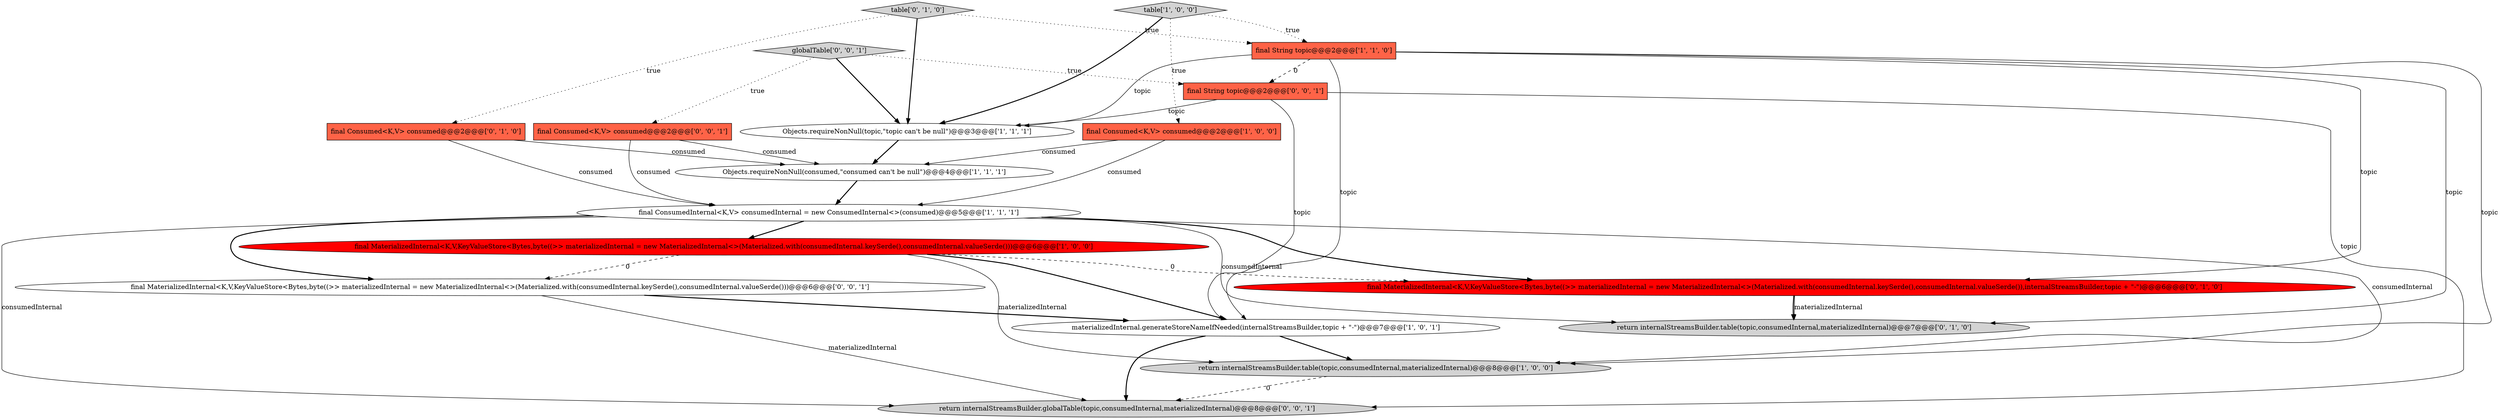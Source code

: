 digraph {
11 [style = filled, label = "return internalStreamsBuilder.table(topic,consumedInternal,materializedInternal)@@@7@@@['0', '1', '0']", fillcolor = lightgray, shape = ellipse image = "AAA0AAABBB2BBB"];
3 [style = filled, label = "Objects.requireNonNull(topic,\"topic can't be null\")@@@3@@@['1', '1', '1']", fillcolor = white, shape = ellipse image = "AAA0AAABBB1BBB"];
9 [style = filled, label = "table['0', '1', '0']", fillcolor = lightgray, shape = diamond image = "AAA0AAABBB2BBB"];
10 [style = filled, label = "final Consumed<K,V> consumed@@@2@@@['0', '1', '0']", fillcolor = tomato, shape = box image = "AAA0AAABBB2BBB"];
13 [style = filled, label = "final Consumed<K,V> consumed@@@2@@@['0', '0', '1']", fillcolor = tomato, shape = box image = "AAA0AAABBB3BBB"];
4 [style = filled, label = "final ConsumedInternal<K,V> consumedInternal = new ConsumedInternal<>(consumed)@@@5@@@['1', '1', '1']", fillcolor = white, shape = ellipse image = "AAA0AAABBB1BBB"];
2 [style = filled, label = "return internalStreamsBuilder.table(topic,consumedInternal,materializedInternal)@@@8@@@['1', '0', '0']", fillcolor = lightgray, shape = ellipse image = "AAA0AAABBB1BBB"];
7 [style = filled, label = "Objects.requireNonNull(consumed,\"consumed can't be null\")@@@4@@@['1', '1', '1']", fillcolor = white, shape = ellipse image = "AAA0AAABBB1BBB"];
6 [style = filled, label = "final String topic@@@2@@@['1', '1', '0']", fillcolor = tomato, shape = box image = "AAA0AAABBB1BBB"];
16 [style = filled, label = "globalTable['0', '0', '1']", fillcolor = lightgray, shape = diamond image = "AAA0AAABBB3BBB"];
15 [style = filled, label = "final String topic@@@2@@@['0', '0', '1']", fillcolor = tomato, shape = box image = "AAA0AAABBB3BBB"];
1 [style = filled, label = "table['1', '0', '0']", fillcolor = lightgray, shape = diamond image = "AAA0AAABBB1BBB"];
8 [style = filled, label = "materializedInternal.generateStoreNameIfNeeded(internalStreamsBuilder,topic + \"-\")@@@7@@@['1', '0', '1']", fillcolor = white, shape = ellipse image = "AAA0AAABBB1BBB"];
0 [style = filled, label = "final MaterializedInternal<K,V,KeyValueStore<Bytes,byte((>> materializedInternal = new MaterializedInternal<>(Materialized.with(consumedInternal.keySerde(),consumedInternal.valueSerde()))@@@6@@@['1', '0', '0']", fillcolor = red, shape = ellipse image = "AAA1AAABBB1BBB"];
17 [style = filled, label = "final MaterializedInternal<K,V,KeyValueStore<Bytes,byte((>> materializedInternal = new MaterializedInternal<>(Materialized.with(consumedInternal.keySerde(),consumedInternal.valueSerde()))@@@6@@@['0', '0', '1']", fillcolor = white, shape = ellipse image = "AAA0AAABBB3BBB"];
14 [style = filled, label = "return internalStreamsBuilder.globalTable(topic,consumedInternal,materializedInternal)@@@8@@@['0', '0', '1']", fillcolor = lightgray, shape = ellipse image = "AAA0AAABBB3BBB"];
12 [style = filled, label = "final MaterializedInternal<K,V,KeyValueStore<Bytes,byte((>> materializedInternal = new MaterializedInternal<>(Materialized.with(consumedInternal.keySerde(),consumedInternal.valueSerde()),internalStreamsBuilder,topic + \"-\")@@@6@@@['0', '1', '0']", fillcolor = red, shape = ellipse image = "AAA1AAABBB2BBB"];
5 [style = filled, label = "final Consumed<K,V> consumed@@@2@@@['1', '0', '0']", fillcolor = tomato, shape = box image = "AAA0AAABBB1BBB"];
17->8 [style = bold, label=""];
16->3 [style = bold, label=""];
15->8 [style = solid, label="topic"];
6->2 [style = solid, label="topic"];
4->17 [style = bold, label=""];
16->13 [style = dotted, label="true"];
5->7 [style = solid, label="consumed"];
13->7 [style = solid, label="consumed"];
12->11 [style = bold, label=""];
1->3 [style = bold, label=""];
8->14 [style = bold, label=""];
13->4 [style = solid, label="consumed"];
4->11 [style = solid, label="consumedInternal"];
12->11 [style = solid, label="materializedInternal"];
7->4 [style = bold, label=""];
0->12 [style = dashed, label="0"];
9->6 [style = dotted, label="true"];
0->17 [style = dashed, label="0"];
17->14 [style = solid, label="materializedInternal"];
0->2 [style = solid, label="materializedInternal"];
4->0 [style = bold, label=""];
4->14 [style = solid, label="consumedInternal"];
4->2 [style = solid, label="consumedInternal"];
6->8 [style = solid, label="topic"];
15->3 [style = solid, label="topic"];
2->14 [style = dashed, label="0"];
6->12 [style = solid, label="topic"];
3->7 [style = bold, label=""];
8->2 [style = bold, label=""];
6->15 [style = dashed, label="0"];
10->7 [style = solid, label="consumed"];
6->11 [style = solid, label="topic"];
6->3 [style = solid, label="topic"];
0->8 [style = bold, label=""];
5->4 [style = solid, label="consumed"];
4->12 [style = bold, label=""];
9->3 [style = bold, label=""];
15->14 [style = solid, label="topic"];
1->6 [style = dotted, label="true"];
9->10 [style = dotted, label="true"];
10->4 [style = solid, label="consumed"];
1->5 [style = dotted, label="true"];
16->15 [style = dotted, label="true"];
}
